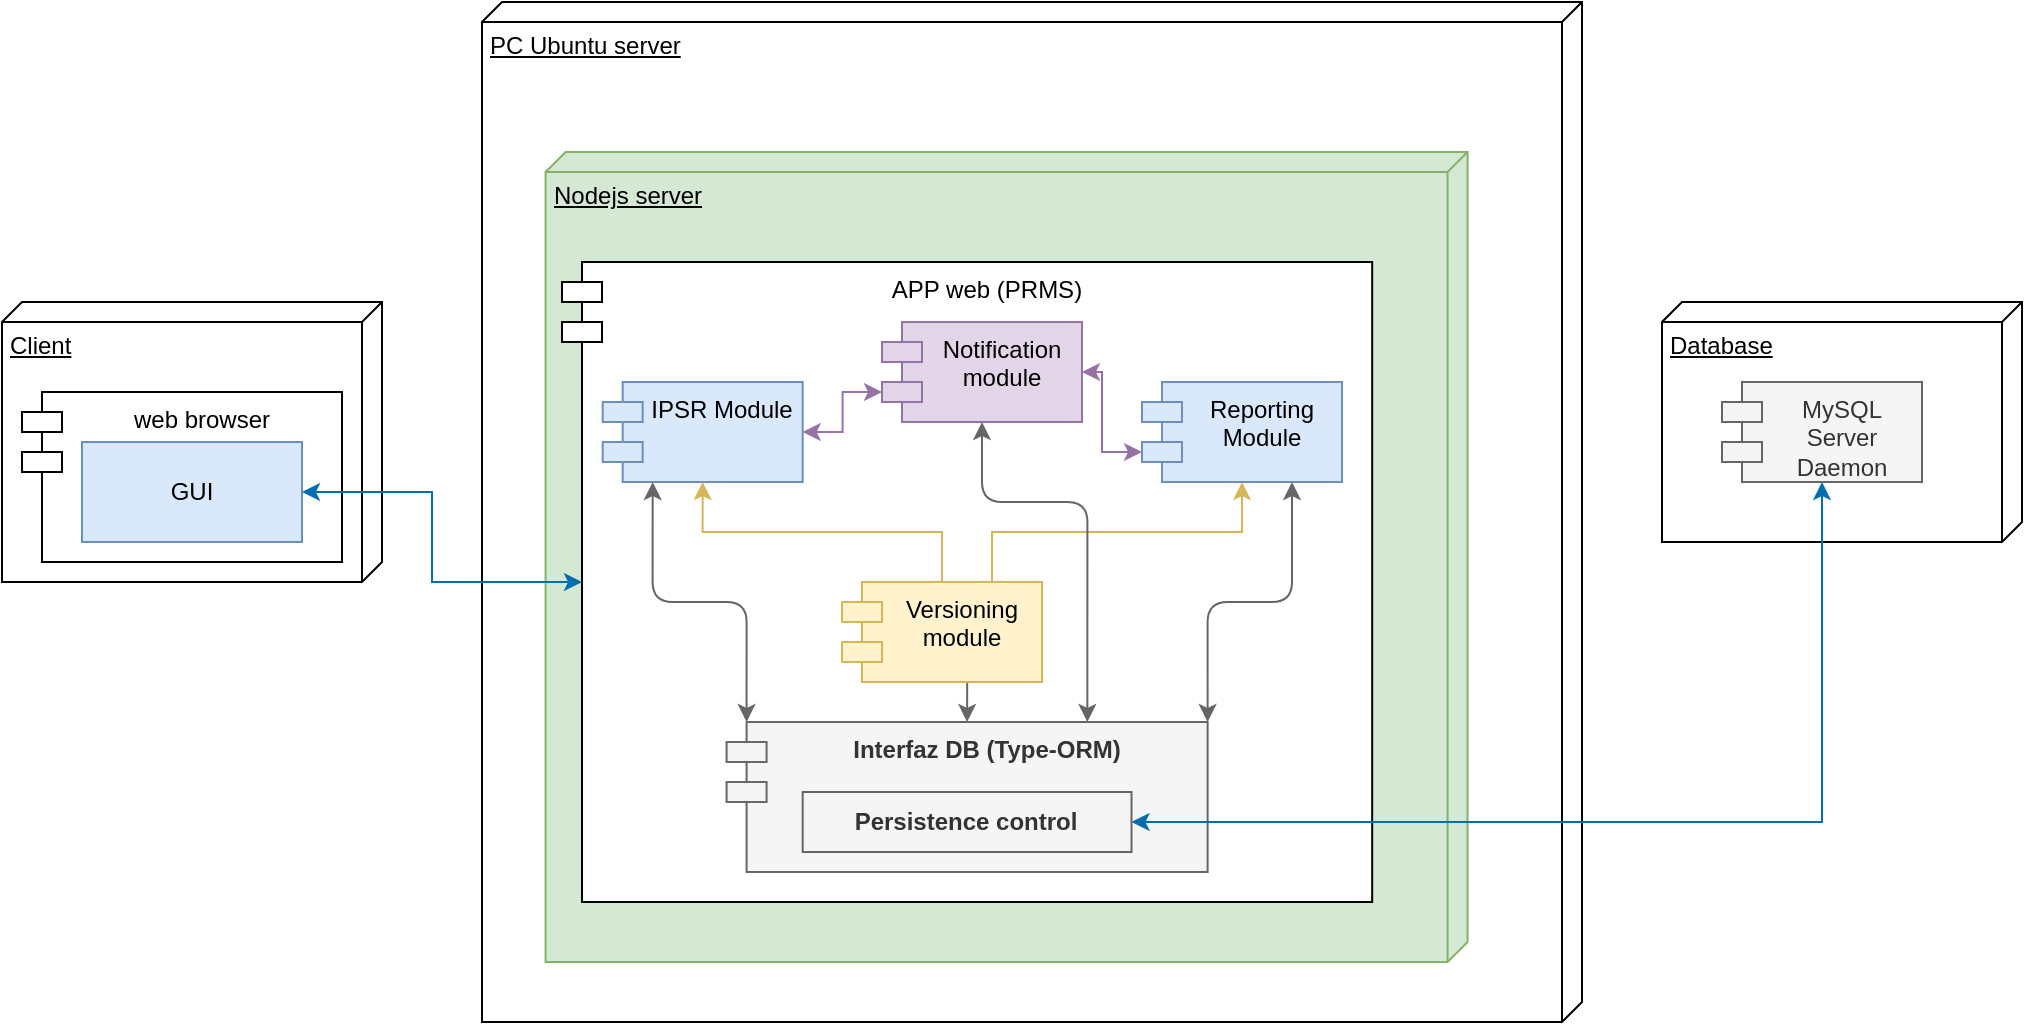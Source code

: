 <mxfile version="21.3.7" type="github">
  <diagram name="Page-1" id="uOos-0TGfYiCfMkh2dx7">
    <mxGraphModel dx="1434" dy="774" grid="1" gridSize="10" guides="1" tooltips="1" connect="1" arrows="1" fold="1" page="1" pageScale="1" pageWidth="827" pageHeight="1169" math="0" shadow="0">
      <root>
        <mxCell id="0" />
        <mxCell id="1" parent="0" />
        <mxCell id="V9-EG0ieuolNtxJiKei0-18" value="" style="group" vertex="1" connectable="0" parent="1">
          <mxGeometry x="260" y="160" width="550" height="510" as="geometry" />
        </mxCell>
        <mxCell id="V9-EG0ieuolNtxJiKei0-16" value="PC Ubuntu server" style="verticalAlign=top;align=left;spacingTop=8;spacingLeft=2;spacingRight=12;shape=cube;size=10;direction=south;fontStyle=4;html=1;whiteSpace=wrap;" vertex="1" parent="V9-EG0ieuolNtxJiKei0-18">
          <mxGeometry width="550" height="510" as="geometry" />
        </mxCell>
        <mxCell id="V9-EG0ieuolNtxJiKei0-17" value="Nodejs server" style="verticalAlign=top;align=left;spacingTop=8;spacingLeft=2;spacingRight=12;shape=cube;size=10;direction=south;fontStyle=4;html=1;whiteSpace=wrap;fillColor=#d5e8d4;strokeColor=#82b366;" vertex="1" parent="V9-EG0ieuolNtxJiKei0-18">
          <mxGeometry x="31.792" y="75.0" width="460.983" height="405.0" as="geometry" />
        </mxCell>
        <mxCell id="V9-EG0ieuolNtxJiKei0-33" value="APP web (PRMS)" style="shape=module;align=left;spacingLeft=20;align=center;verticalAlign=top;whiteSpace=wrap;html=1;" vertex="1" parent="V9-EG0ieuolNtxJiKei0-18">
          <mxGeometry x="40" y="130" width="405.09" height="320" as="geometry" />
        </mxCell>
        <mxCell id="V9-EG0ieuolNtxJiKei0-35" value="&lt;b&gt;Interfaz DB (Type-ORM)&lt;/b&gt;" style="shape=module;align=left;spacingLeft=20;align=center;verticalAlign=top;whiteSpace=wrap;html=1;fillColor=#f5f5f5;fontColor=#333333;strokeColor=#666666;" vertex="1" parent="V9-EG0ieuolNtxJiKei0-18">
          <mxGeometry x="122.29" y="360" width="240.52" height="75" as="geometry" />
        </mxCell>
        <mxCell id="V9-EG0ieuolNtxJiKei0-36" value="&lt;b style=&quot;border-color: var(--border-color);&quot;&gt;Persistence control&lt;/b&gt;" style="html=1;whiteSpace=wrap;fillColor=#f5f5f5;fontColor=#333333;strokeColor=#666666;" vertex="1" parent="V9-EG0ieuolNtxJiKei0-18">
          <mxGeometry x="160.34" y="395" width="164.42" height="30" as="geometry" />
        </mxCell>
        <mxCell id="V9-EG0ieuolNtxJiKei0-52" style="edgeStyle=orthogonalEdgeStyle;rounded=0;orthogonalLoop=1;jettySize=auto;html=1;exitX=1;exitY=0.5;exitDx=0;exitDy=0;entryX=0;entryY=0;entryDx=0;entryDy=35;entryPerimeter=0;startArrow=classic;startFill=1;fillColor=#e1d5e7;strokeColor=#9673a6;" edge="1" parent="V9-EG0ieuolNtxJiKei0-18" source="V9-EG0ieuolNtxJiKei0-43" target="V9-EG0ieuolNtxJiKei0-46">
          <mxGeometry relative="1" as="geometry" />
        </mxCell>
        <mxCell id="V9-EG0ieuolNtxJiKei0-54" style="edgeStyle=orthogonalEdgeStyle;rounded=1;orthogonalLoop=1;jettySize=auto;html=1;exitX=0.25;exitY=1;exitDx=0;exitDy=0;entryX=0;entryY=0;entryDx=10;entryDy=0;entryPerimeter=0;startArrow=classic;startFill=1;fillColor=#f5f5f5;strokeColor=#666666;" edge="1" parent="V9-EG0ieuolNtxJiKei0-18" source="V9-EG0ieuolNtxJiKei0-43" target="V9-EG0ieuolNtxJiKei0-35">
          <mxGeometry relative="1" as="geometry" />
        </mxCell>
        <mxCell id="V9-EG0ieuolNtxJiKei0-43" value="IPSR Module" style="shape=module;align=left;spacingLeft=20;align=center;verticalAlign=top;whiteSpace=wrap;html=1;fillColor=#dae8fc;strokeColor=#6c8ebf;" vertex="1" parent="V9-EG0ieuolNtxJiKei0-18">
          <mxGeometry x="60.34" y="190" width="100" height="50" as="geometry" />
        </mxCell>
        <mxCell id="V9-EG0ieuolNtxJiKei0-51" style="edgeStyle=orthogonalEdgeStyle;rounded=0;orthogonalLoop=1;jettySize=auto;html=1;exitX=0;exitY=0;exitDx=0;exitDy=35;exitPerimeter=0;startArrow=classic;startFill=1;fillColor=#e1d5e7;strokeColor=#9673a6;" edge="1" parent="V9-EG0ieuolNtxJiKei0-18" source="V9-EG0ieuolNtxJiKei0-44" target="V9-EG0ieuolNtxJiKei0-46">
          <mxGeometry relative="1" as="geometry" />
        </mxCell>
        <mxCell id="V9-EG0ieuolNtxJiKei0-55" style="edgeStyle=orthogonalEdgeStyle;rounded=1;orthogonalLoop=1;jettySize=auto;html=1;exitX=0.75;exitY=1;exitDx=0;exitDy=0;entryX=1;entryY=0;entryDx=0;entryDy=0;startArrow=classic;startFill=1;fillColor=#f5f5f5;strokeColor=#666666;" edge="1" parent="V9-EG0ieuolNtxJiKei0-18" source="V9-EG0ieuolNtxJiKei0-44" target="V9-EG0ieuolNtxJiKei0-35">
          <mxGeometry relative="1" as="geometry" />
        </mxCell>
        <mxCell id="V9-EG0ieuolNtxJiKei0-44" value="Reporting Module" style="shape=module;align=left;spacingLeft=20;align=center;verticalAlign=top;whiteSpace=wrap;html=1;fillColor=#dae8fc;strokeColor=#6c8ebf;" vertex="1" parent="V9-EG0ieuolNtxJiKei0-18">
          <mxGeometry x="330" y="190" width="100" height="50" as="geometry" />
        </mxCell>
        <mxCell id="V9-EG0ieuolNtxJiKei0-48" style="edgeStyle=orthogonalEdgeStyle;rounded=0;orthogonalLoop=1;jettySize=auto;html=1;exitX=0.5;exitY=0;exitDx=0;exitDy=0;entryX=0.5;entryY=1;entryDx=0;entryDy=0;fillColor=#fff2cc;strokeColor=#d6b656;" edge="1" parent="V9-EG0ieuolNtxJiKei0-18" source="V9-EG0ieuolNtxJiKei0-45" target="V9-EG0ieuolNtxJiKei0-43">
          <mxGeometry relative="1" as="geometry" />
        </mxCell>
        <mxCell id="V9-EG0ieuolNtxJiKei0-49" style="edgeStyle=orthogonalEdgeStyle;rounded=0;orthogonalLoop=1;jettySize=auto;html=1;exitX=0.75;exitY=0;exitDx=0;exitDy=0;fillColor=#fff2cc;strokeColor=#d6b656;" edge="1" parent="V9-EG0ieuolNtxJiKei0-18" source="V9-EG0ieuolNtxJiKei0-45" target="V9-EG0ieuolNtxJiKei0-44">
          <mxGeometry relative="1" as="geometry" />
        </mxCell>
        <mxCell id="V9-EG0ieuolNtxJiKei0-56" style="edgeStyle=orthogonalEdgeStyle;rounded=0;orthogonalLoop=1;jettySize=auto;html=1;exitX=0.5;exitY=1;exitDx=0;exitDy=0;entryX=0.5;entryY=0;entryDx=0;entryDy=0;fillColor=#f5f5f5;strokeColor=#666666;" edge="1" parent="V9-EG0ieuolNtxJiKei0-18" source="V9-EG0ieuolNtxJiKei0-45" target="V9-EG0ieuolNtxJiKei0-35">
          <mxGeometry relative="1" as="geometry" />
        </mxCell>
        <mxCell id="V9-EG0ieuolNtxJiKei0-45" value="Versioning module" style="shape=module;align=left;spacingLeft=20;align=center;verticalAlign=top;whiteSpace=wrap;html=1;fillColor=#fff2cc;strokeColor=#d6b656;" vertex="1" parent="V9-EG0ieuolNtxJiKei0-18">
          <mxGeometry x="180" y="290" width="100" height="50" as="geometry" />
        </mxCell>
        <mxCell id="V9-EG0ieuolNtxJiKei0-53" style="edgeStyle=orthogonalEdgeStyle;rounded=1;orthogonalLoop=1;jettySize=auto;html=1;exitX=0.5;exitY=1;exitDx=0;exitDy=0;entryX=0.75;entryY=0;entryDx=0;entryDy=0;startArrow=classic;startFill=1;fillColor=#f5f5f5;strokeColor=#666666;" edge="1" parent="V9-EG0ieuolNtxJiKei0-18" source="V9-EG0ieuolNtxJiKei0-46" target="V9-EG0ieuolNtxJiKei0-35">
          <mxGeometry relative="1" as="geometry">
            <Array as="points">
              <mxPoint x="250" y="250" />
              <mxPoint x="303" y="250" />
            </Array>
          </mxGeometry>
        </mxCell>
        <mxCell id="V9-EG0ieuolNtxJiKei0-46" value="Notification module" style="shape=module;align=left;spacingLeft=20;align=center;verticalAlign=top;whiteSpace=wrap;html=1;fillColor=#e1d5e7;strokeColor=#9673a6;" vertex="1" parent="V9-EG0ieuolNtxJiKei0-18">
          <mxGeometry x="200" y="160" width="100" height="50" as="geometry" />
        </mxCell>
        <mxCell id="V9-EG0ieuolNtxJiKei0-31" value="" style="group;" vertex="1" connectable="0" parent="1">
          <mxGeometry x="850" y="310" width="180" height="120" as="geometry" />
        </mxCell>
        <mxCell id="V9-EG0ieuolNtxJiKei0-28" value="Database" style="verticalAlign=top;align=left;spacingTop=8;spacingLeft=2;spacingRight=12;shape=cube;size=10;direction=south;fontStyle=4;html=1;whiteSpace=wrap;" vertex="1" parent="V9-EG0ieuolNtxJiKei0-31">
          <mxGeometry width="180" height="120" as="geometry" />
        </mxCell>
        <mxCell id="V9-EG0ieuolNtxJiKei0-29" value="MySQL Server Daemon" style="shape=module;align=left;spacingLeft=20;align=center;verticalAlign=top;whiteSpace=wrap;html=1;fillColor=#f5f5f5;fontColor=#333333;strokeColor=#666666;" vertex="1" parent="V9-EG0ieuolNtxJiKei0-31">
          <mxGeometry x="30" y="40" width="100" height="50" as="geometry" />
        </mxCell>
        <mxCell id="V9-EG0ieuolNtxJiKei0-38" style="edgeStyle=orthogonalEdgeStyle;rounded=0;orthogonalLoop=1;jettySize=auto;html=1;exitX=1;exitY=0.5;exitDx=0;exitDy=0;entryX=0.5;entryY=1;entryDx=0;entryDy=0;fillColor=#1ba1e2;strokeColor=#006EAF;startArrow=classic;startFill=1;" edge="1" parent="1" source="V9-EG0ieuolNtxJiKei0-36" target="V9-EG0ieuolNtxJiKei0-29">
          <mxGeometry relative="1" as="geometry" />
        </mxCell>
        <mxCell id="V9-EG0ieuolNtxJiKei0-41" value="" style="group" vertex="1" connectable="0" parent="1">
          <mxGeometry x="20" y="310" width="190" height="140" as="geometry" />
        </mxCell>
        <mxCell id="V9-EG0ieuolNtxJiKei0-26" value="Client" style="verticalAlign=top;align=left;spacingTop=8;spacingLeft=2;spacingRight=12;shape=cube;size=10;direction=south;fontStyle=4;html=1;whiteSpace=wrap;" vertex="1" parent="V9-EG0ieuolNtxJiKei0-41">
          <mxGeometry width="190" height="140" as="geometry" />
        </mxCell>
        <mxCell id="V9-EG0ieuolNtxJiKei0-39" value="web browser" style="shape=module;align=left;spacingLeft=20;align=center;verticalAlign=top;whiteSpace=wrap;html=1;" vertex="1" parent="V9-EG0ieuolNtxJiKei0-41">
          <mxGeometry x="10" y="45" width="160" height="85" as="geometry" />
        </mxCell>
        <mxCell id="V9-EG0ieuolNtxJiKei0-40" value="GUI" style="html=1;whiteSpace=wrap;fillColor=#dae8fc;strokeColor=#6c8ebf;" vertex="1" parent="V9-EG0ieuolNtxJiKei0-41">
          <mxGeometry x="40" y="70" width="110" height="50" as="geometry" />
        </mxCell>
        <mxCell id="V9-EG0ieuolNtxJiKei0-42" style="edgeStyle=orthogonalEdgeStyle;rounded=0;orthogonalLoop=1;jettySize=auto;html=1;exitX=0;exitY=0.5;exitDx=10;exitDy=0;exitPerimeter=0;entryX=1;entryY=0.5;entryDx=0;entryDy=0;fillColor=#1ba1e2;strokeColor=#006EAF;startArrow=classic;startFill=1;" edge="1" parent="1" source="V9-EG0ieuolNtxJiKei0-33" target="V9-EG0ieuolNtxJiKei0-40">
          <mxGeometry relative="1" as="geometry" />
        </mxCell>
      </root>
    </mxGraphModel>
  </diagram>
</mxfile>
